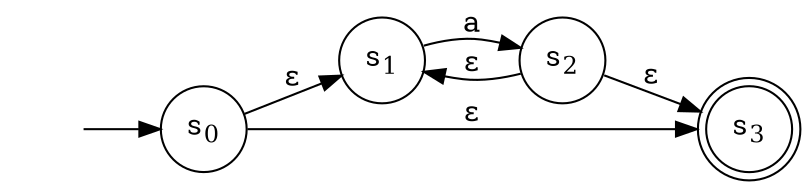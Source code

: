 digraph {
	graph [rankdir=LR]
	node [shape=circle]
	s [style=invisible]
	s0 [label=<s<sub>0</sub>>]
	s1 [label=<s<sub>1</sub>>]
	s2 [label=<s<sub>2</sub>>]
	s3 [label=<s<sub>3</sub>>, peripheries=2]
	s -> s0
	s0 -> s1 [label=ε]
	s0 -> s3 [label=ε]
	s1 -> s2 [label=a]
	s2 -> s1 [label=ε]
	s2 -> s3 [label=ε]
}
